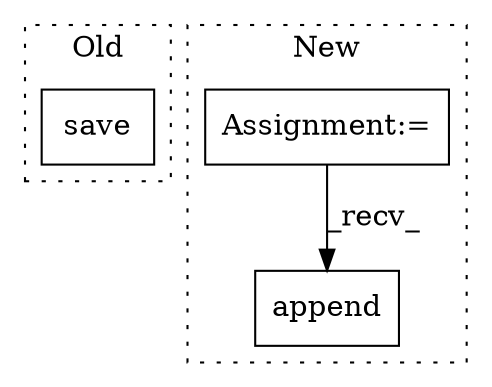 digraph G {
subgraph cluster0 {
1 [label="save" a="32" s="4955,4980" l="5,1" shape="box"];
label = "Old";
style="dotted";
}
subgraph cluster1 {
2 [label="append" a="32" s="5118,5133" l="7,1" shape="box"];
3 [label="Assignment:=" a="7" s="4712" l="1" shape="box"];
label = "New";
style="dotted";
}
3 -> 2 [label="_recv_"];
}